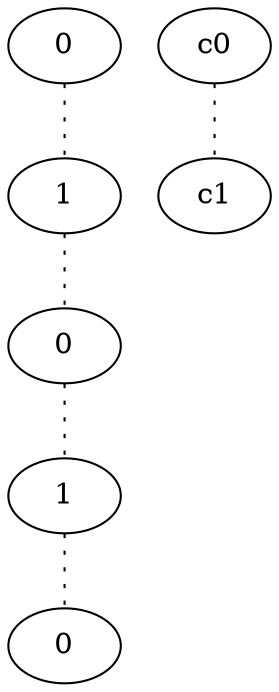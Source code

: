 graph {
a0[label=0];
a1[label=1];
a2[label=0];
a3[label=1];
a4[label=0];
a0 -- a1 [style=dotted];
a1 -- a2 [style=dotted];
a2 -- a3 [style=dotted];
a3 -- a4 [style=dotted];
c0 -- c1 [style=dotted];
}
